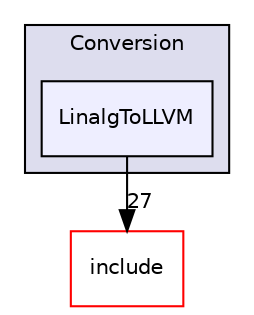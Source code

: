 digraph "lib/Conversion/LinalgToLLVM" {
  bgcolor=transparent;
  compound=true
  node [ fontsize="10", fontname="Helvetica"];
  edge [ labelfontsize="10", labelfontname="Helvetica"];
  subgraph clusterdir_fb3681dc9150b247305e64d29dbc20b7 {
    graph [ bgcolor="#ddddee", pencolor="black", label="Conversion" fontname="Helvetica", fontsize="10", URL="dir_fb3681dc9150b247305e64d29dbc20b7.html"]
  dir_39f95db6d4d6f5db7f5af69a2f03229e [shape=box, label="LinalgToLLVM", style="filled", fillcolor="#eeeeff", pencolor="black", URL="dir_39f95db6d4d6f5db7f5af69a2f03229e.html"];
  }
  dir_d44c64559bbebec7f509842c48db8b23 [shape=box label="include" color="red" URL="dir_d44c64559bbebec7f509842c48db8b23.html"];
  dir_39f95db6d4d6f5db7f5af69a2f03229e->dir_d44c64559bbebec7f509842c48db8b23 [headlabel="27", labeldistance=1.5 headhref="dir_000064_000000.html"];
}
